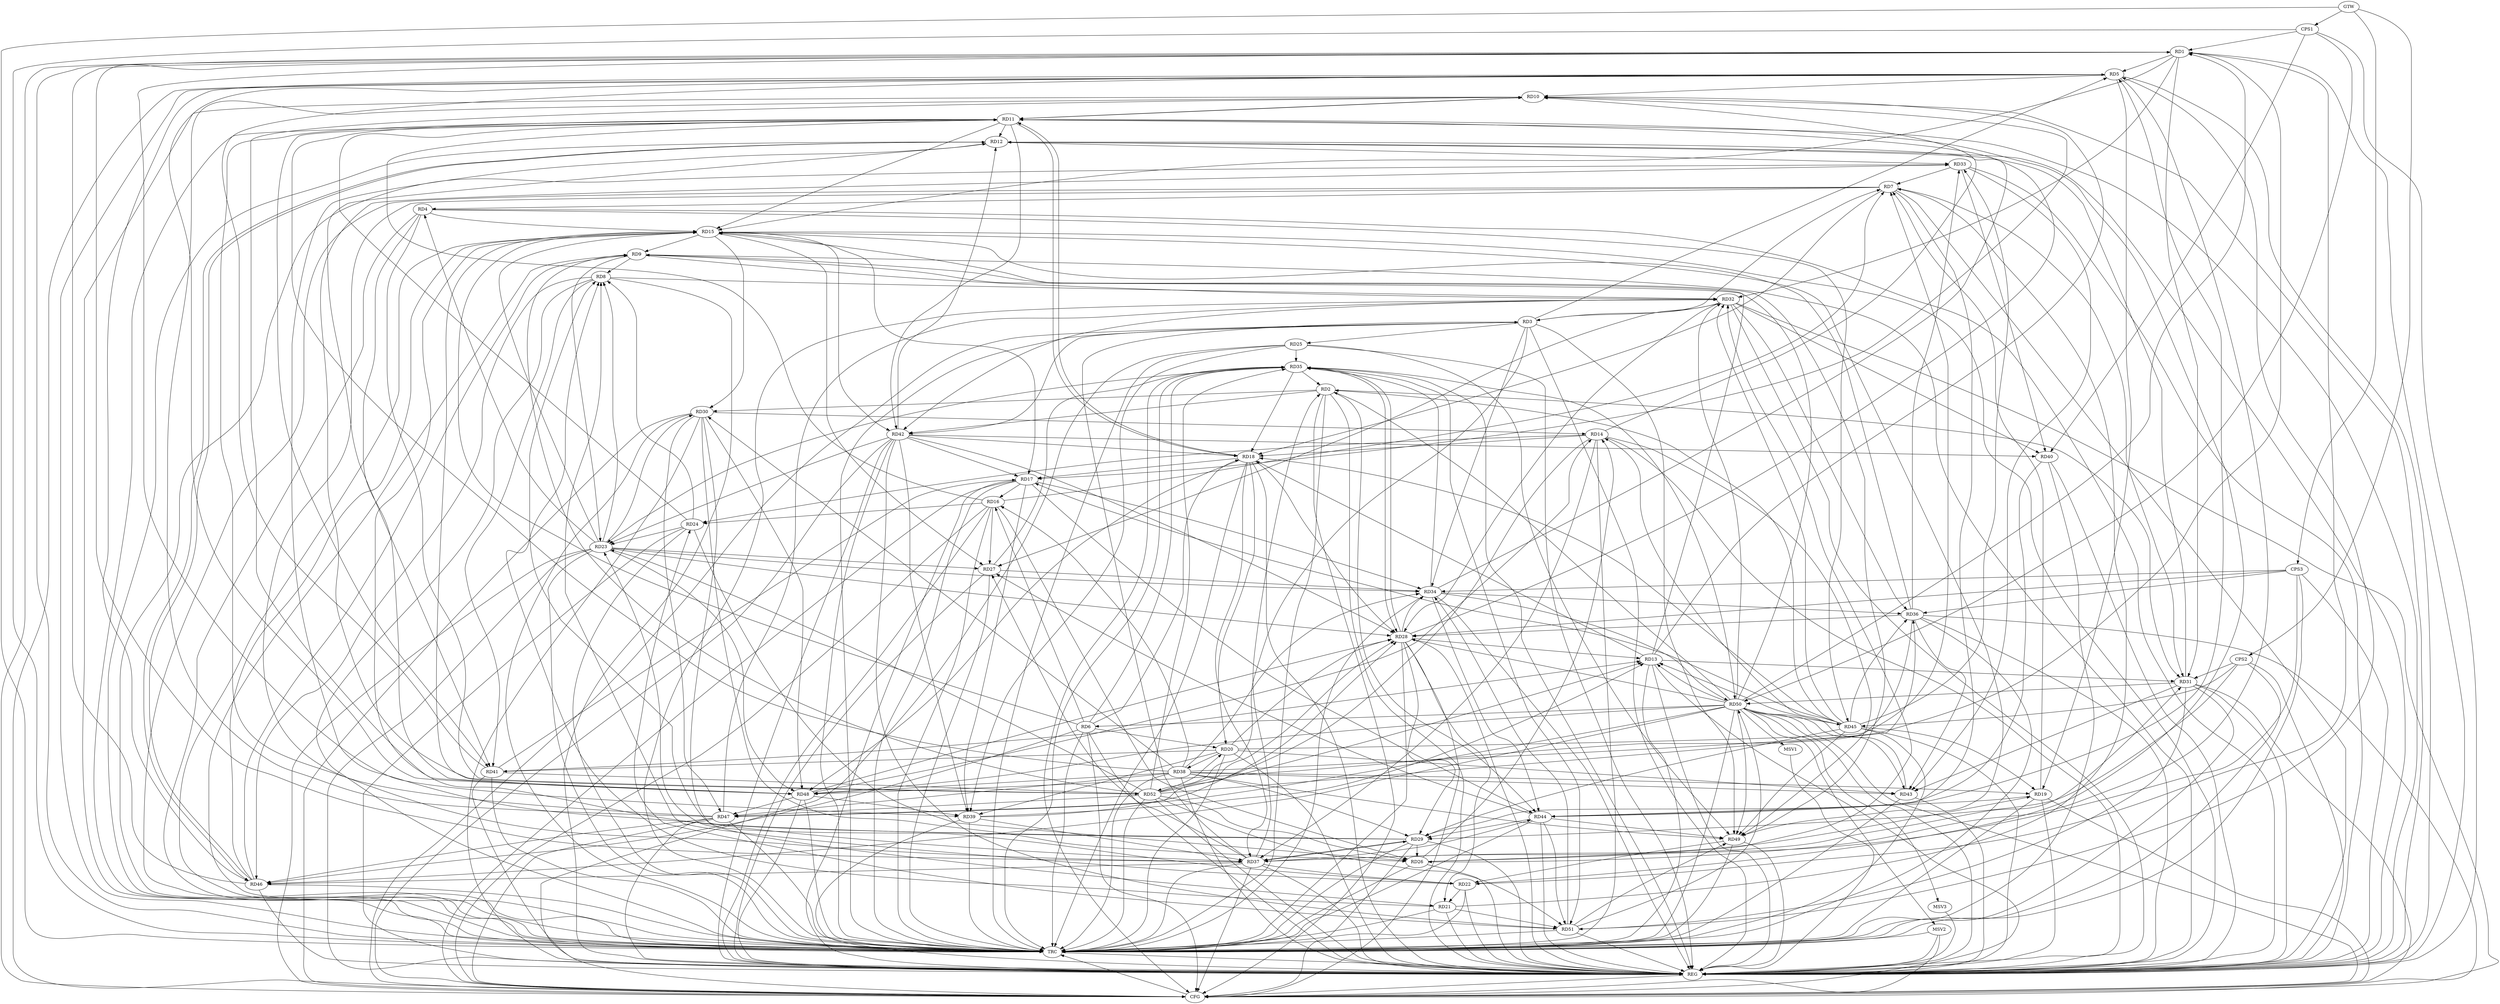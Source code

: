 strict digraph G {
  RD1 [ label="RD1" ];
  RD2 [ label="RD2" ];
  RD3 [ label="RD3" ];
  RD4 [ label="RD4" ];
  RD5 [ label="RD5" ];
  RD6 [ label="RD6" ];
  RD7 [ label="RD7" ];
  RD8 [ label="RD8" ];
  RD9 [ label="RD9" ];
  RD10 [ label="RD10" ];
  RD11 [ label="RD11" ];
  RD12 [ label="RD12" ];
  RD13 [ label="RD13" ];
  RD14 [ label="RD14" ];
  RD15 [ label="RD15" ];
  RD16 [ label="RD16" ];
  RD17 [ label="RD17" ];
  RD18 [ label="RD18" ];
  RD19 [ label="RD19" ];
  RD20 [ label="RD20" ];
  RD21 [ label="RD21" ];
  RD22 [ label="RD22" ];
  RD23 [ label="RD23" ];
  RD24 [ label="RD24" ];
  RD25 [ label="RD25" ];
  RD26 [ label="RD26" ];
  RD27 [ label="RD27" ];
  RD28 [ label="RD28" ];
  RD29 [ label="RD29" ];
  RD30 [ label="RD30" ];
  RD31 [ label="RD31" ];
  RD32 [ label="RD32" ];
  RD33 [ label="RD33" ];
  RD34 [ label="RD34" ];
  RD35 [ label="RD35" ];
  RD36 [ label="RD36" ];
  RD37 [ label="RD37" ];
  RD38 [ label="RD38" ];
  RD39 [ label="RD39" ];
  RD40 [ label="RD40" ];
  RD41 [ label="RD41" ];
  RD42 [ label="RD42" ];
  RD43 [ label="RD43" ];
  RD44 [ label="RD44" ];
  RD45 [ label="RD45" ];
  RD46 [ label="RD46" ];
  RD47 [ label="RD47" ];
  RD48 [ label="RD48" ];
  RD49 [ label="RD49" ];
  RD50 [ label="RD50" ];
  RD51 [ label="RD51" ];
  RD52 [ label="RD52" ];
  CPS1 [ label="CPS1" ];
  CPS2 [ label="CPS2" ];
  CPS3 [ label="CPS3" ];
  GTW [ label="GTW" ];
  REG [ label="REG" ];
  CFG [ label="CFG" ];
  TRC [ label="TRC" ];
  MSV1 [ label="MSV1" ];
  MSV2 [ label="MSV2" ];
  MSV3 [ label="MSV3" ];
  RD1 -> RD5;
  RD1 -> RD15;
  RD1 -> RD22;
  RD1 -> RD31;
  RD1 -> RD32;
  RD37 -> RD1;
  RD38 -> RD1;
  RD1 -> RD39;
  RD46 -> RD1;
  RD50 -> RD1;
  RD2 -> RD30;
  RD2 -> RD31;
  RD35 -> RD2;
  RD37 -> RD2;
  RD2 -> RD42;
  RD2 -> RD44;
  RD45 -> RD2;
  RD50 -> RD2;
  RD3 -> RD5;
  RD3 -> RD7;
  RD3 -> RD25;
  RD32 -> RD3;
  RD3 -> RD34;
  RD37 -> RD3;
  RD3 -> RD42;
  RD3 -> RD49;
  RD3 -> RD52;
  RD7 -> RD4;
  RD4 -> RD15;
  RD23 -> RD4;
  RD4 -> RD45;
  RD4 -> RD48;
  RD4 -> RD52;
  RD5 -> RD10;
  RD5 -> RD19;
  RD5 -> RD26;
  RD41 -> RD5;
  RD44 -> RD5;
  RD5 -> RD46;
  RD5 -> RD48;
  RD51 -> RD5;
  RD6 -> RD15;
  RD6 -> RD16;
  RD6 -> RD18;
  RD6 -> RD20;
  RD6 -> RD35;
  RD6 -> RD46;
  RD50 -> RD6;
  RD16 -> RD7;
  RD7 -> RD18;
  RD19 -> RD7;
  RD20 -> RD7;
  RD21 -> RD7;
  RD7 -> RD31;
  RD33 -> RD7;
  RD7 -> RD37;
  RD7 -> RD44;
  RD9 -> RD8;
  RD21 -> RD8;
  RD22 -> RD8;
  RD23 -> RD8;
  RD24 -> RD8;
  RD29 -> RD8;
  RD8 -> RD32;
  RD8 -> RD41;
  RD8 -> RD46;
  RD15 -> RD9;
  RD9 -> RD23;
  RD9 -> RD32;
  RD46 -> RD9;
  RD49 -> RD9;
  RD50 -> RD9;
  RD52 -> RD9;
  RD10 -> RD11;
  RD11 -> RD10;
  RD13 -> RD10;
  RD14 -> RD10;
  RD10 -> RD17;
  RD47 -> RD10;
  RD10 -> RD48;
  RD11 -> RD12;
  RD11 -> RD15;
  RD16 -> RD11;
  RD11 -> RD18;
  RD18 -> RD11;
  RD22 -> RD11;
  RD24 -> RD11;
  RD28 -> RD11;
  RD38 -> RD11;
  RD11 -> RD41;
  RD11 -> RD42;
  RD47 -> RD11;
  RD29 -> RD12;
  RD31 -> RD12;
  RD12 -> RD33;
  RD34 -> RD12;
  RD12 -> RD41;
  RD42 -> RD12;
  RD12 -> RD46;
  RD46 -> RD12;
  RD13 -> RD15;
  RD13 -> RD18;
  RD28 -> RD13;
  RD13 -> RD31;
  RD39 -> RD13;
  RD41 -> RD13;
  RD45 -> RD13;
  RD50 -> RD13;
  RD52 -> RD13;
  RD14 -> RD18;
  RD14 -> RD24;
  RD26 -> RD14;
  RD30 -> RD14;
  RD14 -> RD37;
  RD43 -> RD14;
  RD14 -> RD47;
  RD48 -> RD14;
  RD14 -> RD49;
  RD15 -> RD17;
  RD23 -> RD15;
  RD15 -> RD27;
  RD15 -> RD30;
  RD36 -> RD15;
  RD15 -> RD37;
  RD15 -> RD42;
  RD46 -> RD15;
  RD48 -> RD15;
  RD15 -> RD49;
  RD17 -> RD16;
  RD16 -> RD24;
  RD16 -> RD26;
  RD16 -> RD27;
  RD38 -> RD16;
  RD18 -> RD17;
  RD17 -> RD34;
  RD17 -> RD39;
  RD41 -> RD17;
  RD42 -> RD17;
  RD17 -> RD44;
  RD45 -> RD17;
  RD18 -> RD20;
  RD18 -> RD28;
  RD35 -> RD18;
  RD18 -> RD37;
  RD42 -> RD18;
  RD45 -> RD18;
  RD18 -> RD48;
  RD37 -> RD19;
  RD38 -> RD19;
  RD19 -> RD44;
  RD45 -> RD19;
  RD20 -> RD28;
  RD20 -> RD38;
  RD20 -> RD39;
  RD20 -> RD41;
  RD20 -> RD43;
  RD52 -> RD20;
  RD22 -> RD21;
  RD28 -> RD21;
  RD30 -> RD21;
  RD21 -> RD51;
  RD22 -> RD23;
  RD37 -> RD22;
  RD49 -> RD22;
  RD24 -> RD23;
  RD23 -> RD27;
  RD23 -> RD28;
  RD23 -> RD30;
  RD23 -> RD34;
  RD35 -> RD23;
  RD42 -> RD23;
  RD23 -> RD48;
  RD52 -> RD23;
  RD24 -> RD26;
  RD51 -> RD24;
  RD25 -> RD35;
  RD25 -> RD39;
  RD25 -> RD49;
  RD29 -> RD26;
  RD30 -> RD26;
  RD26 -> RD31;
  RD26 -> RD32;
  RD52 -> RD26;
  RD32 -> RD27;
  RD27 -> RD34;
  RD27 -> RD35;
  RD37 -> RD27;
  RD44 -> RD27;
  RD28 -> RD29;
  RD32 -> RD28;
  RD28 -> RD34;
  RD28 -> RD35;
  RD35 -> RD28;
  RD36 -> RD28;
  RD39 -> RD28;
  RD42 -> RD28;
  RD48 -> RD28;
  RD50 -> RD28;
  RD52 -> RD28;
  RD29 -> RD37;
  RD37 -> RD29;
  RD38 -> RD29;
  RD40 -> RD29;
  RD44 -> RD29;
  RD45 -> RD29;
  RD38 -> RD30;
  RD30 -> RD47;
  RD30 -> RD48;
  RD31 -> RD43;
  RD31 -> RD50;
  RD31 -> RD51;
  RD32 -> RD36;
  RD32 -> RD40;
  RD32 -> RD42;
  RD45 -> RD32;
  RD47 -> RD32;
  RD50 -> RD32;
  RD36 -> RD33;
  RD33 -> RD40;
  RD33 -> RD43;
  RD45 -> RD33;
  RD52 -> RD33;
  RD34 -> RD35;
  RD34 -> RD36;
  RD38 -> RD34;
  RD34 -> RD44;
  RD34 -> RD50;
  RD51 -> RD34;
  RD35 -> RD50;
  RD35 -> RD51;
  RD52 -> RD35;
  RD36 -> RD43;
  RD45 -> RD36;
  RD36 -> RD48;
  RD52 -> RD36;
  RD39 -> RD37;
  RD37 -> RD44;
  RD37 -> RD46;
  RD38 -> RD43;
  RD38 -> RD47;
  RD38 -> RD48;
  RD38 -> RD49;
  RD42 -> RD39;
  RD48 -> RD39;
  RD42 -> RD40;
  RD41 -> RD52;
  RD42 -> RD51;
  RD50 -> RD43;
  RD44 -> RD49;
  RD44 -> RD51;
  RD45 -> RD49;
  RD50 -> RD45;
  RD47 -> RD46;
  RD50 -> RD46;
  RD48 -> RD47;
  RD50 -> RD47;
  RD52 -> RD47;
  RD50 -> RD48;
  RD50 -> RD49;
  RD51 -> RD49;
  RD51 -> RD50;
  RD52 -> RD51;
  CPS1 -> RD1;
  CPS1 -> RD40;
  CPS1 -> RD50;
  CPS2 -> RD29;
  CPS2 -> RD31;
  CPS2 -> RD45;
  CPS3 -> RD28;
  CPS3 -> RD34;
  CPS3 -> RD37;
  CPS3 -> RD36;
  GTW -> CPS1;
  GTW -> CPS2;
  GTW -> CPS3;
  RD1 -> REG;
  RD2 -> REG;
  RD3 -> REG;
  RD4 -> REG;
  RD5 -> REG;
  RD6 -> REG;
  RD7 -> REG;
  RD8 -> REG;
  RD9 -> REG;
  RD10 -> REG;
  RD11 -> REG;
  RD12 -> REG;
  RD13 -> REG;
  RD14 -> REG;
  RD15 -> REG;
  RD16 -> REG;
  RD17 -> REG;
  RD18 -> REG;
  RD19 -> REG;
  RD20 -> REG;
  RD21 -> REG;
  RD22 -> REG;
  RD23 -> REG;
  RD24 -> REG;
  RD25 -> REG;
  RD26 -> REG;
  RD27 -> REG;
  RD28 -> REG;
  RD29 -> REG;
  RD30 -> REG;
  RD31 -> REG;
  RD32 -> REG;
  RD33 -> REG;
  RD34 -> REG;
  RD35 -> REG;
  RD36 -> REG;
  RD37 -> REG;
  RD38 -> REG;
  RD39 -> REG;
  RD40 -> REG;
  RD41 -> REG;
  RD42 -> REG;
  RD43 -> REG;
  RD44 -> REG;
  RD45 -> REG;
  RD46 -> REG;
  RD47 -> REG;
  RD48 -> REG;
  RD49 -> REG;
  RD50 -> REG;
  RD51 -> REG;
  RD52 -> REG;
  CPS1 -> REG;
  CPS2 -> REG;
  CPS3 -> REG;
  RD17 -> CFG;
  RD6 -> CFG;
  RD30 -> CFG;
  RD42 -> CFG;
  RD31 -> CFG;
  RD32 -> CFG;
  RD35 -> CFG;
  RD28 -> CFG;
  RD1 -> CFG;
  RD25 -> CFG;
  RD37 -> CFG;
  RD13 -> CFG;
  RD5 -> CFG;
  RD19 -> CFG;
  RD2 -> CFG;
  RD36 -> CFG;
  RD23 -> CFG;
  RD3 -> CFG;
  RD16 -> CFG;
  RD50 -> CFG;
  RD47 -> CFG;
  RD29 -> CFG;
  REG -> CFG;
  RD1 -> TRC;
  RD2 -> TRC;
  RD3 -> TRC;
  RD4 -> TRC;
  RD5 -> TRC;
  RD6 -> TRC;
  RD7 -> TRC;
  RD8 -> TRC;
  RD9 -> TRC;
  RD10 -> TRC;
  RD11 -> TRC;
  RD12 -> TRC;
  RD13 -> TRC;
  RD14 -> TRC;
  RD15 -> TRC;
  RD16 -> TRC;
  RD17 -> TRC;
  RD18 -> TRC;
  RD19 -> TRC;
  RD20 -> TRC;
  RD21 -> TRC;
  RD22 -> TRC;
  RD23 -> TRC;
  RD24 -> TRC;
  RD25 -> TRC;
  RD26 -> TRC;
  RD27 -> TRC;
  RD28 -> TRC;
  RD29 -> TRC;
  RD30 -> TRC;
  RD31 -> TRC;
  RD32 -> TRC;
  RD33 -> TRC;
  RD34 -> TRC;
  RD35 -> TRC;
  RD36 -> TRC;
  RD37 -> TRC;
  RD38 -> TRC;
  RD39 -> TRC;
  RD40 -> TRC;
  RD41 -> TRC;
  RD42 -> TRC;
  RD43 -> TRC;
  RD44 -> TRC;
  RD45 -> TRC;
  RD46 -> TRC;
  RD47 -> TRC;
  RD48 -> TRC;
  RD49 -> TRC;
  RD50 -> TRC;
  RD51 -> TRC;
  RD52 -> TRC;
  CPS1 -> TRC;
  CPS2 -> TRC;
  CPS3 -> TRC;
  GTW -> TRC;
  CFG -> TRC;
  TRC -> REG;
  RD50 -> MSV1;
  RD50 -> MSV2;
  RD50 -> MSV3;
  MSV1 -> REG;
  MSV2 -> REG;
  MSV2 -> TRC;
  MSV2 -> CFG;
  MSV3 -> REG;
}
